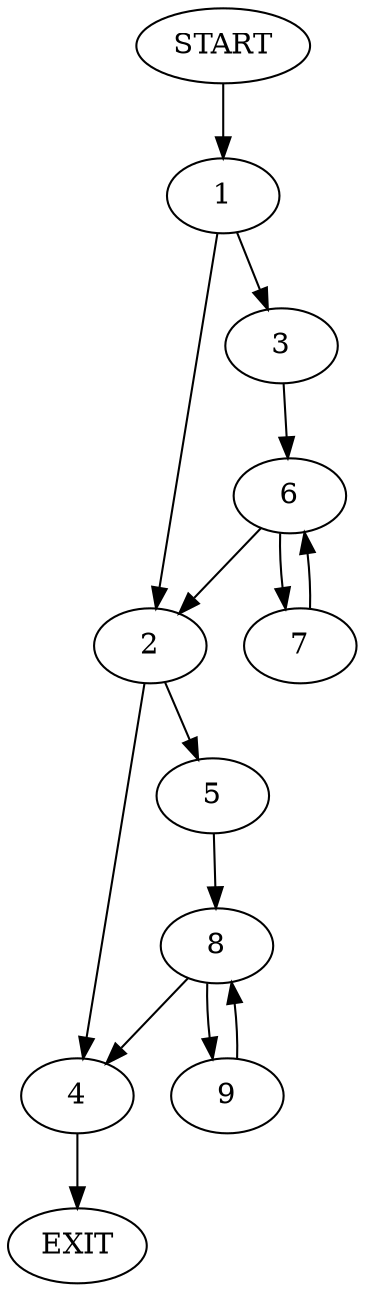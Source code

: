 digraph {
0 [label="START"]
10 [label="EXIT"]
0 -> 1
1 -> 2
1 -> 3
2 -> 4
2 -> 5
3 -> 6
6 -> 7
6 -> 2
7 -> 6
5 -> 8
4 -> 10
8 -> 9
8 -> 4
9 -> 8
}
